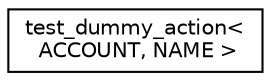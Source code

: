 digraph "Graphical Class Hierarchy"
{
  edge [fontname="Helvetica",fontsize="10",labelfontname="Helvetica",labelfontsize="10"];
  node [fontname="Helvetica",fontsize="10",shape=record];
  rankdir="LR";
  Node0 [label="test_dummy_action\<\l ACCOUNT, NAME \>",height=0.2,width=0.4,color="black", fillcolor="white", style="filled",URL="$structtest__dummy__action.html"];
}
